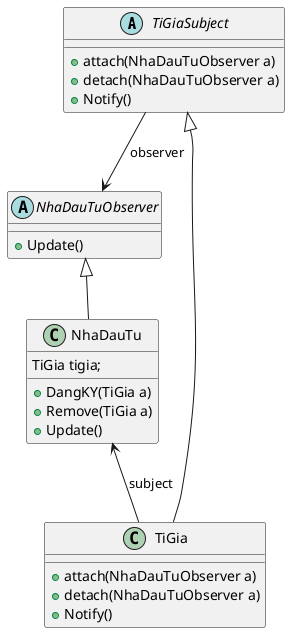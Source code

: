 @startuml
abstract class TiGiaSubject
{

+ attach(NhaDauTuObserver a)
+ detach(NhaDauTuObserver a)
+ Notify()
}
abstract class NhaDauTuObserver{
+ Update()
}
class TiGia
{
+ attach(NhaDauTuObserver a)
+ detach(NhaDauTuObserver a)
+ Notify()

}
class NhaDauTu{
    TiGia tigia;
    + DangKY(TiGia a)
    + Remove(TiGia a)
    + Update()
}
TiGiaSubject <|-- TiGia
NhaDauTuObserver <|-- NhaDauTu
TiGiaSubject --> NhaDauTuObserver: observer
NhaDauTu <-- TiGia:subject

@enduml